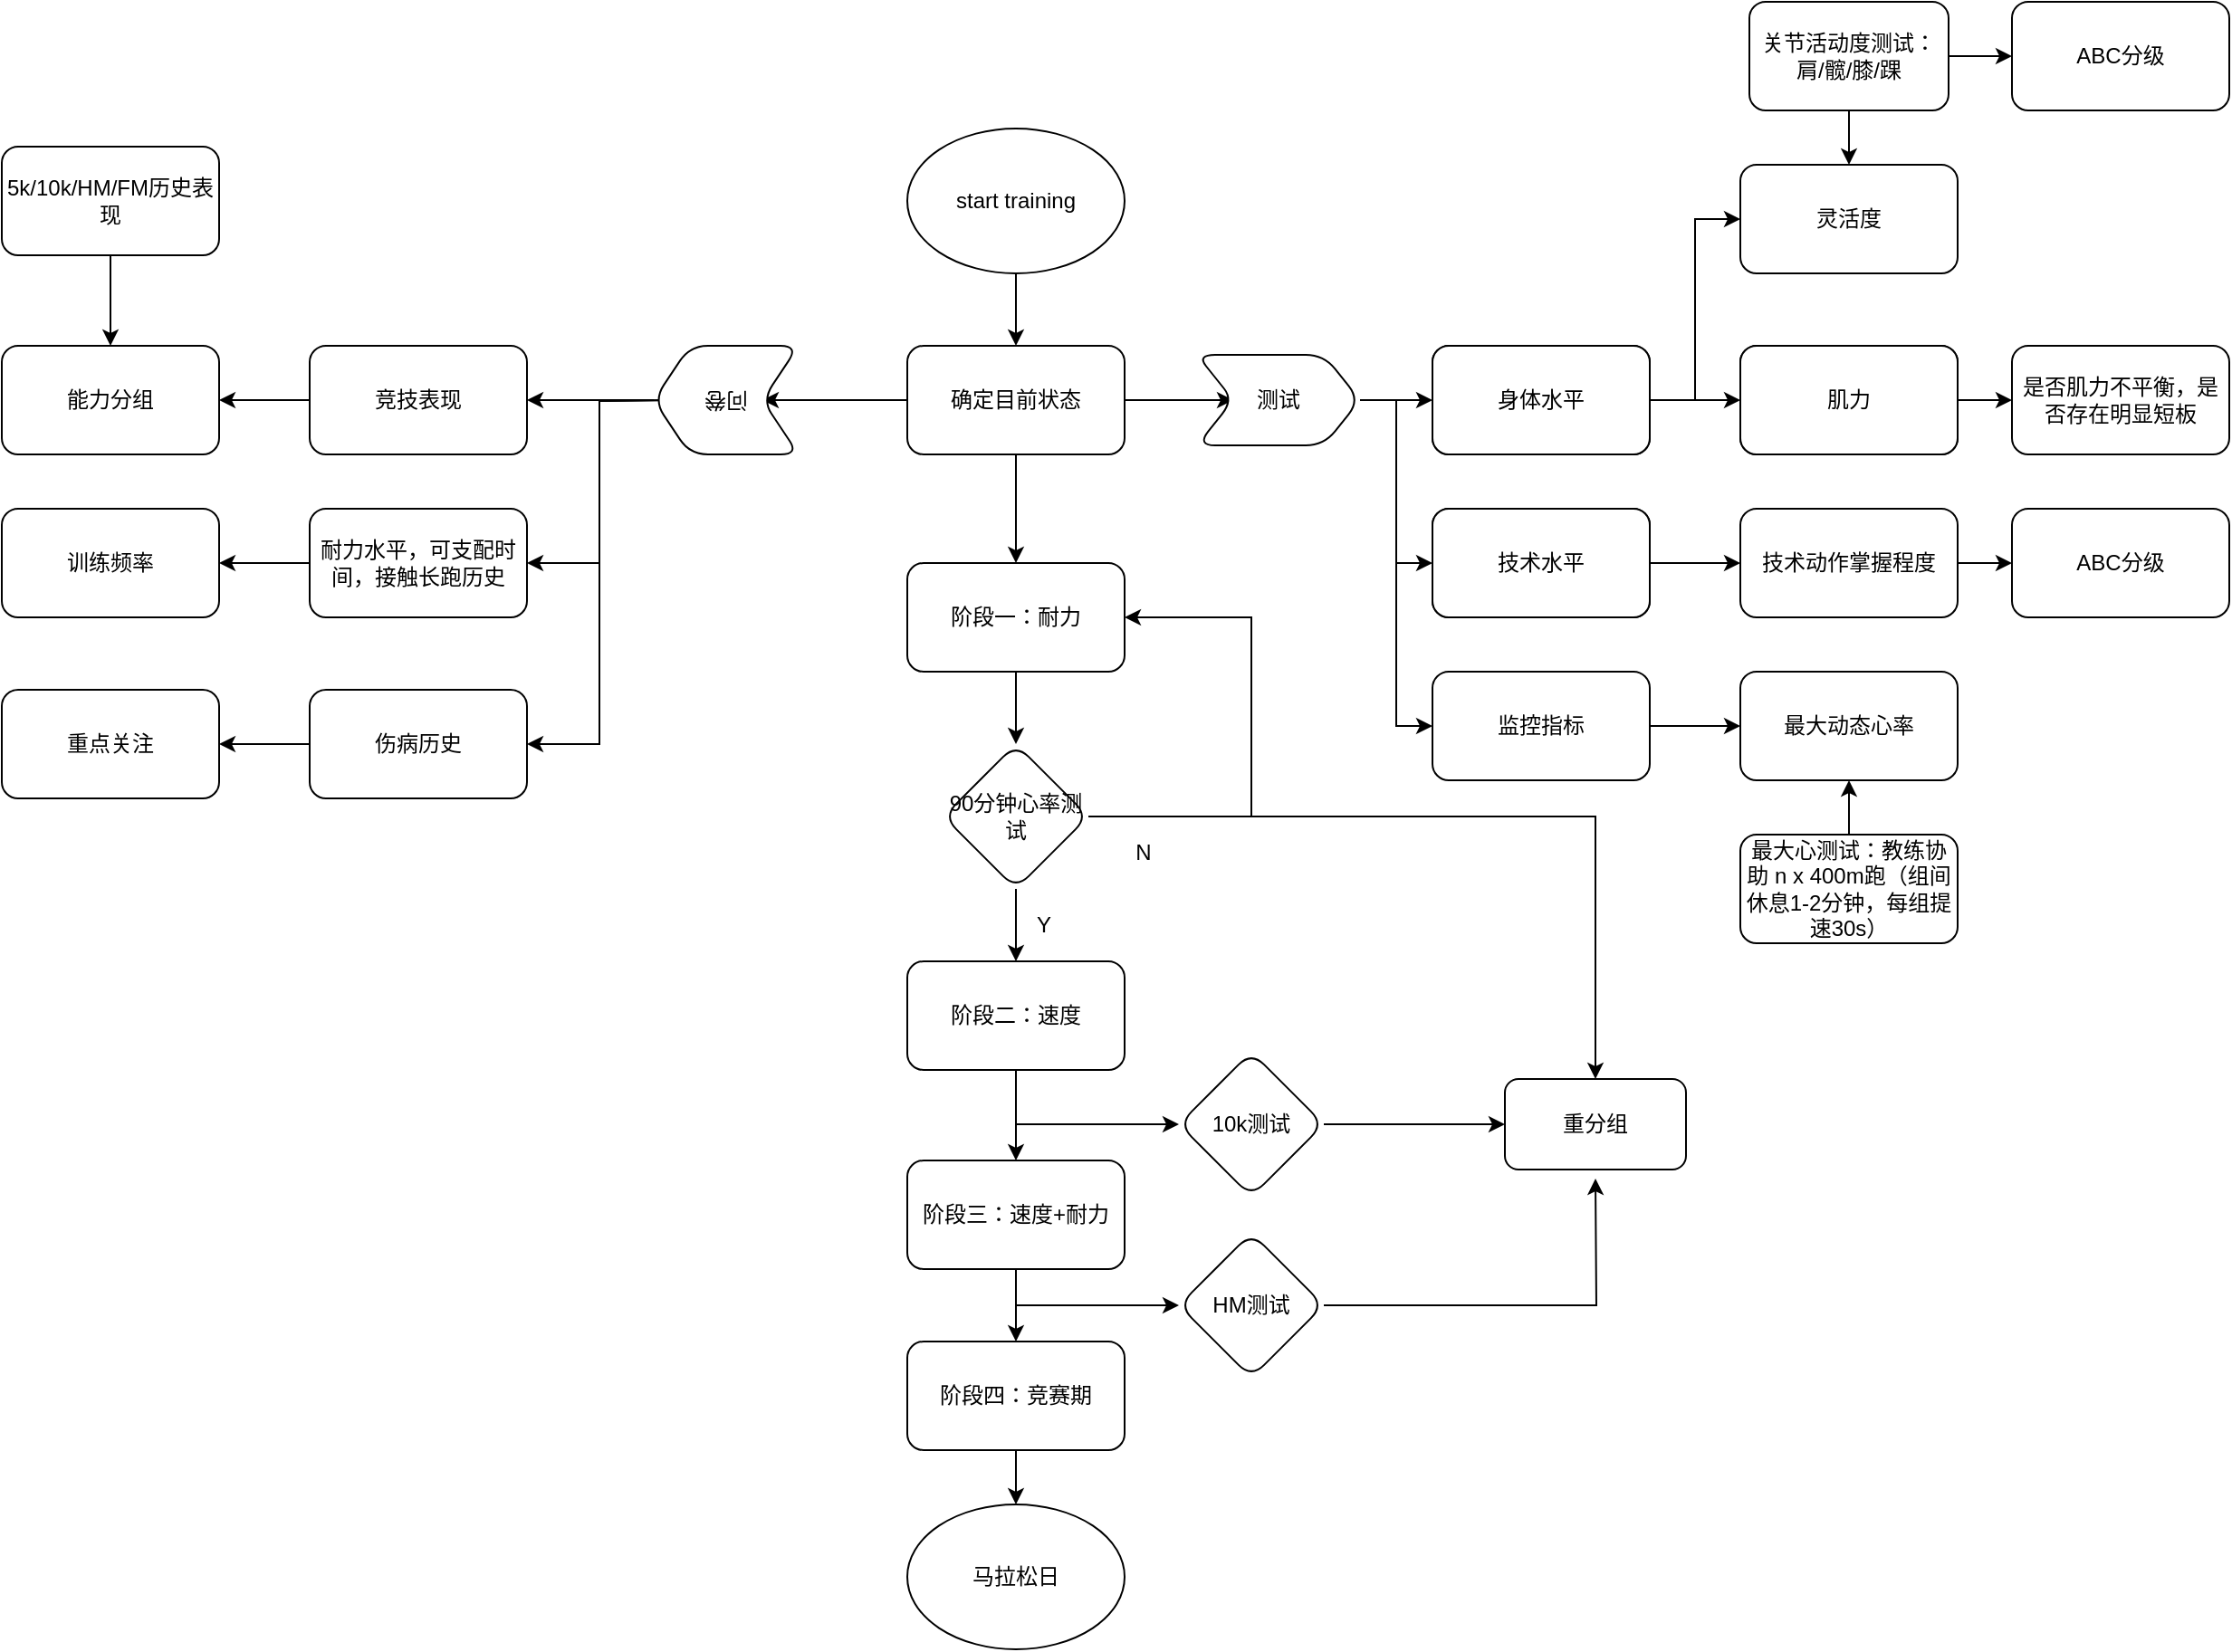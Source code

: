 <mxfile version="16.4.5" type="github">
  <diagram id="WIHnWc6ceRGbS43_O5N4" name="Page-1">
    <mxGraphModel dx="1852" dy="3342" grid="1" gridSize="10" guides="1" tooltips="1" connect="1" arrows="1" fold="1" page="1" pageScale="1" pageWidth="850" pageHeight="1100" math="0" shadow="0">
      <root>
        <mxCell id="0" />
        <mxCell id="1" parent="0" />
        <mxCell id="FeF34nxTBi7OvhFDxZFh-13" value="" style="edgeStyle=orthogonalEdgeStyle;rounded=0;orthogonalLoop=1;jettySize=auto;html=1;" edge="1" parent="1" source="FeF34nxTBi7OvhFDxZFh-1" target="FeF34nxTBi7OvhFDxZFh-12">
          <mxGeometry relative="1" as="geometry" />
        </mxCell>
        <mxCell id="FeF34nxTBi7OvhFDxZFh-47" value="" style="edgeStyle=orthogonalEdgeStyle;rounded=0;orthogonalLoop=1;jettySize=auto;html=1;" edge="1" parent="1" source="FeF34nxTBi7OvhFDxZFh-1" target="FeF34nxTBi7OvhFDxZFh-46">
          <mxGeometry relative="1" as="geometry" />
        </mxCell>
        <mxCell id="FeF34nxTBi7OvhFDxZFh-70" value="" style="edgeStyle=orthogonalEdgeStyle;rounded=0;orthogonalLoop=1;jettySize=auto;html=1;" edge="1" parent="1" source="FeF34nxTBi7OvhFDxZFh-1" target="FeF34nxTBi7OvhFDxZFh-69">
          <mxGeometry relative="1" as="geometry" />
        </mxCell>
        <mxCell id="FeF34nxTBi7OvhFDxZFh-1" value="确定目前状态" style="rounded=1;whiteSpace=wrap;html=1;" vertex="1" parent="1">
          <mxGeometry x="350" y="180" width="120" height="60" as="geometry" />
        </mxCell>
        <mxCell id="FeF34nxTBi7OvhFDxZFh-11" value="" style="edgeStyle=orthogonalEdgeStyle;rounded=0;orthogonalLoop=1;jettySize=auto;html=1;" edge="1" parent="1" source="FeF34nxTBi7OvhFDxZFh-2" target="FeF34nxTBi7OvhFDxZFh-1">
          <mxGeometry relative="1" as="geometry" />
        </mxCell>
        <mxCell id="FeF34nxTBi7OvhFDxZFh-2" value="start training" style="ellipse;whiteSpace=wrap;html=1;" vertex="1" parent="1">
          <mxGeometry x="350" y="60" width="120" height="80" as="geometry" />
        </mxCell>
        <mxCell id="FeF34nxTBi7OvhFDxZFh-35" style="edgeStyle=orthogonalEdgeStyle;rounded=0;orthogonalLoop=1;jettySize=auto;html=1;entryX=1;entryY=0.5;entryDx=0;entryDy=0;" edge="1" parent="1" source="FeF34nxTBi7OvhFDxZFh-3" target="FeF34nxTBi7OvhFDxZFh-24">
          <mxGeometry relative="1" as="geometry" />
        </mxCell>
        <mxCell id="FeF34nxTBi7OvhFDxZFh-3" value="竞技表现" style="whiteSpace=wrap;html=1;rounded=1;" vertex="1" parent="1">
          <mxGeometry x="20" y="180" width="120" height="60" as="geometry" />
        </mxCell>
        <mxCell id="FeF34nxTBi7OvhFDxZFh-8" value="" style="edgeStyle=orthogonalEdgeStyle;rounded=0;orthogonalLoop=1;jettySize=auto;html=1;" edge="1" parent="1" source="FeF34nxTBi7OvhFDxZFh-6" target="FeF34nxTBi7OvhFDxZFh-7">
          <mxGeometry relative="1" as="geometry" />
        </mxCell>
        <mxCell id="FeF34nxTBi7OvhFDxZFh-6" value="身体水平" style="whiteSpace=wrap;html=1;rounded=1;" vertex="1" parent="1">
          <mxGeometry x="640" y="180" width="120" height="60" as="geometry" />
        </mxCell>
        <mxCell id="FeF34nxTBi7OvhFDxZFh-7" value="肌力" style="whiteSpace=wrap;html=1;rounded=1;" vertex="1" parent="1">
          <mxGeometry x="810" y="180" width="120" height="60" as="geometry" />
        </mxCell>
        <mxCell id="FeF34nxTBi7OvhFDxZFh-10" value="灵活度" style="whiteSpace=wrap;html=1;rounded=1;" vertex="1" parent="1">
          <mxGeometry x="810" y="80" width="120" height="60" as="geometry" />
        </mxCell>
        <mxCell id="FeF34nxTBi7OvhFDxZFh-73" value="" style="edgeStyle=orthogonalEdgeStyle;rounded=0;orthogonalLoop=1;jettySize=auto;html=1;" edge="1" parent="1" source="FeF34nxTBi7OvhFDxZFh-12" target="FeF34nxTBi7OvhFDxZFh-72">
          <mxGeometry relative="1" as="geometry" />
        </mxCell>
        <mxCell id="FeF34nxTBi7OvhFDxZFh-12" value="阶段一：耐力" style="whiteSpace=wrap;html=1;rounded=1;" vertex="1" parent="1">
          <mxGeometry x="350" y="300" width="120" height="60" as="geometry" />
        </mxCell>
        <mxCell id="FeF34nxTBi7OvhFDxZFh-80" value="" style="edgeStyle=orthogonalEdgeStyle;rounded=0;orthogonalLoop=1;jettySize=auto;html=1;" edge="1" parent="1" source="FeF34nxTBi7OvhFDxZFh-14" target="FeF34nxTBi7OvhFDxZFh-79">
          <mxGeometry relative="1" as="geometry" />
        </mxCell>
        <mxCell id="FeF34nxTBi7OvhFDxZFh-88" style="edgeStyle=orthogonalEdgeStyle;rounded=0;orthogonalLoop=1;jettySize=auto;html=1;entryX=0;entryY=0.5;entryDx=0;entryDy=0;exitX=0.5;exitY=1;exitDx=0;exitDy=0;" edge="1" parent="1" source="FeF34nxTBi7OvhFDxZFh-14" target="FeF34nxTBi7OvhFDxZFh-86">
          <mxGeometry relative="1" as="geometry" />
        </mxCell>
        <mxCell id="FeF34nxTBi7OvhFDxZFh-14" value="阶段二：速度" style="whiteSpace=wrap;html=1;rounded=1;" vertex="1" parent="1">
          <mxGeometry x="350" y="520" width="120" height="60" as="geometry" />
        </mxCell>
        <mxCell id="FeF34nxTBi7OvhFDxZFh-16" value="技术水平" style="whiteSpace=wrap;html=1;rounded=1;" vertex="1" parent="1">
          <mxGeometry x="640" y="270" width="120" height="60" as="geometry" />
        </mxCell>
        <mxCell id="FeF34nxTBi7OvhFDxZFh-25" value="" style="edgeStyle=orthogonalEdgeStyle;rounded=0;orthogonalLoop=1;jettySize=auto;html=1;" edge="1" parent="1" source="FeF34nxTBi7OvhFDxZFh-18" target="FeF34nxTBi7OvhFDxZFh-24">
          <mxGeometry relative="1" as="geometry" />
        </mxCell>
        <mxCell id="FeF34nxTBi7OvhFDxZFh-18" value="5k/10k/HM/FM历史表现" style="whiteSpace=wrap;html=1;rounded=1;" vertex="1" parent="1">
          <mxGeometry x="-150" y="70" width="120" height="60" as="geometry" />
        </mxCell>
        <mxCell id="FeF34nxTBi7OvhFDxZFh-30" style="edgeStyle=orthogonalEdgeStyle;rounded=0;orthogonalLoop=1;jettySize=auto;html=1;entryX=1;entryY=0.5;entryDx=0;entryDy=0;" edge="1" parent="1" target="FeF34nxTBi7OvhFDxZFh-28">
          <mxGeometry relative="1" as="geometry">
            <mxPoint x="220" y="210" as="sourcePoint" />
          </mxGeometry>
        </mxCell>
        <mxCell id="FeF34nxTBi7OvhFDxZFh-34" style="edgeStyle=orthogonalEdgeStyle;rounded=0;orthogonalLoop=1;jettySize=auto;html=1;entryX=1;entryY=0.5;entryDx=0;entryDy=0;" edge="1" parent="1" target="FeF34nxTBi7OvhFDxZFh-33">
          <mxGeometry relative="1" as="geometry">
            <mxPoint x="220" y="210" as="sourcePoint" />
          </mxGeometry>
        </mxCell>
        <mxCell id="FeF34nxTBi7OvhFDxZFh-24" value="能力分组" style="whiteSpace=wrap;html=1;rounded=1;" vertex="1" parent="1">
          <mxGeometry x="-150" y="180" width="120" height="60" as="geometry" />
        </mxCell>
        <mxCell id="FeF34nxTBi7OvhFDxZFh-38" value="" style="edgeStyle=orthogonalEdgeStyle;rounded=0;orthogonalLoop=1;jettySize=auto;html=1;" edge="1" parent="1" source="FeF34nxTBi7OvhFDxZFh-28" target="FeF34nxTBi7OvhFDxZFh-37">
          <mxGeometry relative="1" as="geometry" />
        </mxCell>
        <mxCell id="FeF34nxTBi7OvhFDxZFh-28" value="耐力水平，可支配时间，接触长跑历史" style="whiteSpace=wrap;html=1;rounded=1;" vertex="1" parent="1">
          <mxGeometry x="20" y="270" width="120" height="60" as="geometry" />
        </mxCell>
        <mxCell id="FeF34nxTBi7OvhFDxZFh-40" value="" style="edgeStyle=orthogonalEdgeStyle;rounded=0;orthogonalLoop=1;jettySize=auto;html=1;" edge="1" parent="1" source="FeF34nxTBi7OvhFDxZFh-33" target="FeF34nxTBi7OvhFDxZFh-39">
          <mxGeometry relative="1" as="geometry" />
        </mxCell>
        <mxCell id="FeF34nxTBi7OvhFDxZFh-33" value="伤病历史" style="whiteSpace=wrap;html=1;rounded=1;" vertex="1" parent="1">
          <mxGeometry x="20" y="370" width="120" height="60" as="geometry" />
        </mxCell>
        <mxCell id="FeF34nxTBi7OvhFDxZFh-37" value="训练频率" style="whiteSpace=wrap;html=1;rounded=1;" vertex="1" parent="1">
          <mxGeometry x="-150" y="270" width="120" height="60" as="geometry" />
        </mxCell>
        <mxCell id="FeF34nxTBi7OvhFDxZFh-39" value="重点关注" style="whiteSpace=wrap;html=1;rounded=1;" vertex="1" parent="1">
          <mxGeometry x="-150" y="370" width="120" height="60" as="geometry" />
        </mxCell>
        <mxCell id="FeF34nxTBi7OvhFDxZFh-58" style="edgeStyle=orthogonalEdgeStyle;rounded=0;orthogonalLoop=1;jettySize=auto;html=1;entryX=0;entryY=0.5;entryDx=0;entryDy=0;" edge="1" parent="1" source="FeF34nxTBi7OvhFDxZFh-41" target="FeF34nxTBi7OvhFDxZFh-10">
          <mxGeometry relative="1" as="geometry" />
        </mxCell>
        <mxCell id="FeF34nxTBi7OvhFDxZFh-41" value="身体水平" style="whiteSpace=wrap;html=1;rounded=1;" vertex="1" parent="1">
          <mxGeometry x="640" y="180" width="120" height="60" as="geometry" />
        </mxCell>
        <mxCell id="FeF34nxTBi7OvhFDxZFh-64" value="" style="edgeStyle=orthogonalEdgeStyle;rounded=0;orthogonalLoop=1;jettySize=auto;html=1;" edge="1" parent="1" source="FeF34nxTBi7OvhFDxZFh-42" target="FeF34nxTBi7OvhFDxZFh-63">
          <mxGeometry relative="1" as="geometry" />
        </mxCell>
        <mxCell id="FeF34nxTBi7OvhFDxZFh-42" value="肌力" style="whiteSpace=wrap;html=1;rounded=1;" vertex="1" parent="1">
          <mxGeometry x="810" y="180" width="120" height="60" as="geometry" />
        </mxCell>
        <mxCell id="FeF34nxTBi7OvhFDxZFh-66" value="" style="edgeStyle=orthogonalEdgeStyle;rounded=0;orthogonalLoop=1;jettySize=auto;html=1;" edge="1" parent="1" source="FeF34nxTBi7OvhFDxZFh-43" target="FeF34nxTBi7OvhFDxZFh-65">
          <mxGeometry relative="1" as="geometry" />
        </mxCell>
        <mxCell id="FeF34nxTBi7OvhFDxZFh-43" value="技术水平" style="whiteSpace=wrap;html=1;rounded=1;" vertex="1" parent="1">
          <mxGeometry x="640" y="270" width="120" height="60" as="geometry" />
        </mxCell>
        <mxCell id="FeF34nxTBi7OvhFDxZFh-48" style="edgeStyle=orthogonalEdgeStyle;rounded=0;orthogonalLoop=1;jettySize=auto;html=1;entryX=0;entryY=0.5;entryDx=0;entryDy=0;" edge="1" parent="1" source="FeF34nxTBi7OvhFDxZFh-46" target="FeF34nxTBi7OvhFDxZFh-41">
          <mxGeometry relative="1" as="geometry" />
        </mxCell>
        <mxCell id="FeF34nxTBi7OvhFDxZFh-49" style="edgeStyle=orthogonalEdgeStyle;rounded=0;orthogonalLoop=1;jettySize=auto;html=1;entryX=0;entryY=0.5;entryDx=0;entryDy=0;" edge="1" parent="1" source="FeF34nxTBi7OvhFDxZFh-46" target="FeF34nxTBi7OvhFDxZFh-43">
          <mxGeometry relative="1" as="geometry" />
        </mxCell>
        <mxCell id="FeF34nxTBi7OvhFDxZFh-52" style="edgeStyle=orthogonalEdgeStyle;rounded=0;orthogonalLoop=1;jettySize=auto;html=1;entryX=0;entryY=0.5;entryDx=0;entryDy=0;" edge="1" parent="1" source="FeF34nxTBi7OvhFDxZFh-46" target="FeF34nxTBi7OvhFDxZFh-51">
          <mxGeometry relative="1" as="geometry" />
        </mxCell>
        <mxCell id="FeF34nxTBi7OvhFDxZFh-46" value="测试" style="shape=step;perimeter=stepPerimeter;whiteSpace=wrap;html=1;fixedSize=1;rounded=1;" vertex="1" parent="1">
          <mxGeometry x="510" y="185" width="90" height="50" as="geometry" />
        </mxCell>
        <mxCell id="FeF34nxTBi7OvhFDxZFh-54" value="" style="edgeStyle=orthogonalEdgeStyle;rounded=0;orthogonalLoop=1;jettySize=auto;html=1;" edge="1" parent="1" source="FeF34nxTBi7OvhFDxZFh-51" target="FeF34nxTBi7OvhFDxZFh-53">
          <mxGeometry relative="1" as="geometry" />
        </mxCell>
        <mxCell id="FeF34nxTBi7OvhFDxZFh-51" value="监控指标" style="whiteSpace=wrap;html=1;rounded=1;" vertex="1" parent="1">
          <mxGeometry x="640" y="360" width="120" height="60" as="geometry" />
        </mxCell>
        <mxCell id="FeF34nxTBi7OvhFDxZFh-53" value="最大动态心率" style="whiteSpace=wrap;html=1;rounded=1;" vertex="1" parent="1">
          <mxGeometry x="810" y="360" width="120" height="60" as="geometry" />
        </mxCell>
        <mxCell id="FeF34nxTBi7OvhFDxZFh-57" style="edgeStyle=orthogonalEdgeStyle;rounded=0;orthogonalLoop=1;jettySize=auto;html=1;entryX=0.5;entryY=1;entryDx=0;entryDy=0;" edge="1" parent="1" source="FeF34nxTBi7OvhFDxZFh-55" target="FeF34nxTBi7OvhFDxZFh-53">
          <mxGeometry relative="1" as="geometry" />
        </mxCell>
        <mxCell id="FeF34nxTBi7OvhFDxZFh-55" value="最大心测试：教练协助 n x 400m跑（组间休息1-2分钟，每组提速30s）" style="whiteSpace=wrap;html=1;rounded=1;" vertex="1" parent="1">
          <mxGeometry x="810" y="450" width="120" height="60" as="geometry" />
        </mxCell>
        <mxCell id="FeF34nxTBi7OvhFDxZFh-60" value="" style="edgeStyle=orthogonalEdgeStyle;rounded=0;orthogonalLoop=1;jettySize=auto;html=1;" edge="1" parent="1" source="FeF34nxTBi7OvhFDxZFh-59" target="FeF34nxTBi7OvhFDxZFh-10">
          <mxGeometry relative="1" as="geometry" />
        </mxCell>
        <mxCell id="FeF34nxTBi7OvhFDxZFh-62" value="" style="edgeStyle=orthogonalEdgeStyle;rounded=0;orthogonalLoop=1;jettySize=auto;html=1;" edge="1" parent="1" source="FeF34nxTBi7OvhFDxZFh-59" target="FeF34nxTBi7OvhFDxZFh-61">
          <mxGeometry relative="1" as="geometry" />
        </mxCell>
        <mxCell id="FeF34nxTBi7OvhFDxZFh-59" value="关节活动度测试：肩/髋/膝/踝" style="whiteSpace=wrap;html=1;rounded=1;" vertex="1" parent="1">
          <mxGeometry x="815" y="-10" width="110" height="60" as="geometry" />
        </mxCell>
        <mxCell id="FeF34nxTBi7OvhFDxZFh-61" value="ABC分级" style="whiteSpace=wrap;html=1;rounded=1;" vertex="1" parent="1">
          <mxGeometry x="960" y="-10" width="120" height="60" as="geometry" />
        </mxCell>
        <mxCell id="FeF34nxTBi7OvhFDxZFh-63" value="是否肌力不平衡，是否存在明显短板" style="whiteSpace=wrap;html=1;rounded=1;" vertex="1" parent="1">
          <mxGeometry x="960" y="180" width="120" height="60" as="geometry" />
        </mxCell>
        <mxCell id="FeF34nxTBi7OvhFDxZFh-68" value="" style="edgeStyle=orthogonalEdgeStyle;rounded=0;orthogonalLoop=1;jettySize=auto;html=1;" edge="1" parent="1" source="FeF34nxTBi7OvhFDxZFh-65" target="FeF34nxTBi7OvhFDxZFh-67">
          <mxGeometry relative="1" as="geometry" />
        </mxCell>
        <mxCell id="FeF34nxTBi7OvhFDxZFh-65" value="技术动作掌握程度" style="whiteSpace=wrap;html=1;rounded=1;" vertex="1" parent="1">
          <mxGeometry x="810" y="270" width="120" height="60" as="geometry" />
        </mxCell>
        <mxCell id="FeF34nxTBi7OvhFDxZFh-67" value="ABC分级" style="whiteSpace=wrap;html=1;rounded=1;" vertex="1" parent="1">
          <mxGeometry x="960" y="270" width="120" height="60" as="geometry" />
        </mxCell>
        <mxCell id="FeF34nxTBi7OvhFDxZFh-71" style="edgeStyle=orthogonalEdgeStyle;rounded=0;orthogonalLoop=1;jettySize=auto;html=1;entryX=1;entryY=0.5;entryDx=0;entryDy=0;" edge="1" parent="1" source="FeF34nxTBi7OvhFDxZFh-69" target="FeF34nxTBi7OvhFDxZFh-3">
          <mxGeometry relative="1" as="geometry" />
        </mxCell>
        <mxCell id="FeF34nxTBi7OvhFDxZFh-69" value="问卷" style="shape=step;perimeter=stepPerimeter;whiteSpace=wrap;html=1;fixedSize=1;rounded=1;rotation=-180;" vertex="1" parent="1">
          <mxGeometry x="210" y="180" width="80" height="60" as="geometry" />
        </mxCell>
        <mxCell id="FeF34nxTBi7OvhFDxZFh-76" style="edgeStyle=orthogonalEdgeStyle;rounded=0;orthogonalLoop=1;jettySize=auto;html=1;entryX=1;entryY=0.5;entryDx=0;entryDy=0;exitX=1;exitY=0.5;exitDx=0;exitDy=0;" edge="1" parent="1" source="FeF34nxTBi7OvhFDxZFh-72" target="FeF34nxTBi7OvhFDxZFh-12">
          <mxGeometry relative="1" as="geometry">
            <Array as="points">
              <mxPoint x="540" y="440" />
              <mxPoint x="540" y="330" />
            </Array>
          </mxGeometry>
        </mxCell>
        <mxCell id="FeF34nxTBi7OvhFDxZFh-92" style="edgeStyle=orthogonalEdgeStyle;rounded=0;orthogonalLoop=1;jettySize=auto;html=1;entryX=0.5;entryY=0;entryDx=0;entryDy=0;" edge="1" parent="1" source="FeF34nxTBi7OvhFDxZFh-72" target="FeF34nxTBi7OvhFDxZFh-90">
          <mxGeometry relative="1" as="geometry" />
        </mxCell>
        <mxCell id="FeF34nxTBi7OvhFDxZFh-96" style="edgeStyle=orthogonalEdgeStyle;rounded=0;orthogonalLoop=1;jettySize=auto;html=1;entryX=0.5;entryY=0;entryDx=0;entryDy=0;" edge="1" parent="1" source="FeF34nxTBi7OvhFDxZFh-72" target="FeF34nxTBi7OvhFDxZFh-14">
          <mxGeometry relative="1" as="geometry" />
        </mxCell>
        <mxCell id="FeF34nxTBi7OvhFDxZFh-72" value="90分钟心率测试" style="rhombus;whiteSpace=wrap;html=1;rounded=1;" vertex="1" parent="1">
          <mxGeometry x="370" y="400" width="80" height="80" as="geometry" />
        </mxCell>
        <mxCell id="FeF34nxTBi7OvhFDxZFh-77" value="N" style="text;html=1;align=center;verticalAlign=middle;resizable=0;points=[];autosize=1;strokeColor=none;fillColor=none;" vertex="1" parent="1">
          <mxGeometry x="470" y="450" width="20" height="20" as="geometry" />
        </mxCell>
        <mxCell id="FeF34nxTBi7OvhFDxZFh-78" value="Y" style="text;html=1;align=center;verticalAlign=middle;resizable=0;points=[];autosize=1;strokeColor=none;fillColor=none;" vertex="1" parent="1">
          <mxGeometry x="415" y="490" width="20" height="20" as="geometry" />
        </mxCell>
        <mxCell id="FeF34nxTBi7OvhFDxZFh-82" value="" style="edgeStyle=orthogonalEdgeStyle;rounded=0;orthogonalLoop=1;jettySize=auto;html=1;" edge="1" parent="1" source="FeF34nxTBi7OvhFDxZFh-79" target="FeF34nxTBi7OvhFDxZFh-81">
          <mxGeometry relative="1" as="geometry" />
        </mxCell>
        <mxCell id="FeF34nxTBi7OvhFDxZFh-89" style="edgeStyle=orthogonalEdgeStyle;rounded=0;orthogonalLoop=1;jettySize=auto;html=1;entryX=0;entryY=0.5;entryDx=0;entryDy=0;exitX=0.5;exitY=1;exitDx=0;exitDy=0;" edge="1" parent="1" source="FeF34nxTBi7OvhFDxZFh-79" target="FeF34nxTBi7OvhFDxZFh-87">
          <mxGeometry relative="1" as="geometry" />
        </mxCell>
        <mxCell id="FeF34nxTBi7OvhFDxZFh-79" value="阶段三：速度+耐力" style="whiteSpace=wrap;html=1;rounded=1;" vertex="1" parent="1">
          <mxGeometry x="350" y="630" width="120" height="60" as="geometry" />
        </mxCell>
        <mxCell id="FeF34nxTBi7OvhFDxZFh-85" value="" style="edgeStyle=orthogonalEdgeStyle;rounded=0;orthogonalLoop=1;jettySize=auto;html=1;" edge="1" parent="1" source="FeF34nxTBi7OvhFDxZFh-81" target="FeF34nxTBi7OvhFDxZFh-84">
          <mxGeometry relative="1" as="geometry" />
        </mxCell>
        <mxCell id="FeF34nxTBi7OvhFDxZFh-81" value="阶段四：竞赛期" style="whiteSpace=wrap;html=1;rounded=1;" vertex="1" parent="1">
          <mxGeometry x="350" y="730" width="120" height="60" as="geometry" />
        </mxCell>
        <mxCell id="FeF34nxTBi7OvhFDxZFh-84" value="马拉松日" style="ellipse;whiteSpace=wrap;html=1;" vertex="1" parent="1">
          <mxGeometry x="350" y="820" width="120" height="80" as="geometry" />
        </mxCell>
        <mxCell id="FeF34nxTBi7OvhFDxZFh-93" style="edgeStyle=orthogonalEdgeStyle;rounded=0;orthogonalLoop=1;jettySize=auto;html=1;entryX=0;entryY=0.5;entryDx=0;entryDy=0;" edge="1" parent="1" source="FeF34nxTBi7OvhFDxZFh-86" target="FeF34nxTBi7OvhFDxZFh-90">
          <mxGeometry relative="1" as="geometry" />
        </mxCell>
        <mxCell id="FeF34nxTBi7OvhFDxZFh-86" value="10k测试" style="rhombus;whiteSpace=wrap;html=1;rounded=1;" vertex="1" parent="1">
          <mxGeometry x="500" y="570" width="80" height="80" as="geometry" />
        </mxCell>
        <mxCell id="FeF34nxTBi7OvhFDxZFh-94" style="edgeStyle=orthogonalEdgeStyle;rounded=0;orthogonalLoop=1;jettySize=auto;html=1;" edge="1" parent="1" source="FeF34nxTBi7OvhFDxZFh-87">
          <mxGeometry relative="1" as="geometry">
            <mxPoint x="730" y="640" as="targetPoint" />
          </mxGeometry>
        </mxCell>
        <mxCell id="FeF34nxTBi7OvhFDxZFh-87" value="HM测试" style="rhombus;whiteSpace=wrap;html=1;rounded=1;" vertex="1" parent="1">
          <mxGeometry x="500" y="670" width="80" height="80" as="geometry" />
        </mxCell>
        <mxCell id="FeF34nxTBi7OvhFDxZFh-90" value="重分组" style="whiteSpace=wrap;html=1;rounded=1;" vertex="1" parent="1">
          <mxGeometry x="680" y="585" width="100" height="50" as="geometry" />
        </mxCell>
      </root>
    </mxGraphModel>
  </diagram>
</mxfile>
